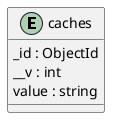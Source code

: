 @startuml caches_Diagram

entity "caches" as caches {
  _id : ObjectId
  __v : int
  value : string
}

@enduml